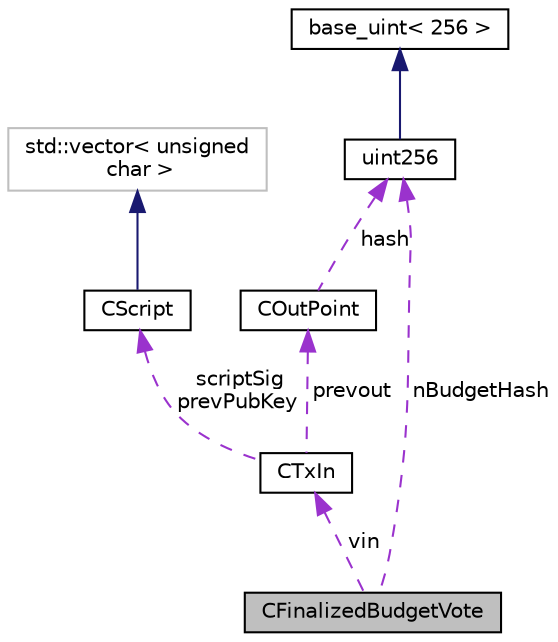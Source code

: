digraph "CFinalizedBudgetVote"
{
  edge [fontname="Helvetica",fontsize="10",labelfontname="Helvetica",labelfontsize="10"];
  node [fontname="Helvetica",fontsize="10",shape=record];
  Node1 [label="CFinalizedBudgetVote",height=0.2,width=0.4,color="black", fillcolor="grey75", style="filled", fontcolor="black"];
  Node2 -> Node1 [dir="back",color="darkorchid3",fontsize="10",style="dashed",label=" vin" ,fontname="Helvetica"];
  Node2 [label="CTxIn",height=0.2,width=0.4,color="black", fillcolor="white", style="filled",URL="$class_c_tx_in.html",tooltip="An input of a transaction. "];
  Node3 -> Node2 [dir="back",color="darkorchid3",fontsize="10",style="dashed",label=" scriptSig\nprevPubKey" ,fontname="Helvetica"];
  Node3 [label="CScript",height=0.2,width=0.4,color="black", fillcolor="white", style="filled",URL="$class_c_script.html",tooltip="Serialized script, used inside transaction inputs and outputs. "];
  Node4 -> Node3 [dir="back",color="midnightblue",fontsize="10",style="solid",fontname="Helvetica"];
  Node4 [label="std::vector\< unsigned\l char \>",height=0.2,width=0.4,color="grey75", fillcolor="white", style="filled"];
  Node5 -> Node2 [dir="back",color="darkorchid3",fontsize="10",style="dashed",label=" prevout" ,fontname="Helvetica"];
  Node5 [label="COutPoint",height=0.2,width=0.4,color="black", fillcolor="white", style="filled",URL="$class_c_out_point.html",tooltip="An outpoint - a combination of a transaction hash and an index n into its vout. "];
  Node6 -> Node5 [dir="back",color="darkorchid3",fontsize="10",style="dashed",label=" hash" ,fontname="Helvetica"];
  Node6 [label="uint256",height=0.2,width=0.4,color="black", fillcolor="white", style="filled",URL="$classuint256.html",tooltip="256-bit unsigned big integer. "];
  Node7 -> Node6 [dir="back",color="midnightblue",fontsize="10",style="solid",fontname="Helvetica"];
  Node7 [label="base_uint\< 256 \>",height=0.2,width=0.4,color="black", fillcolor="white", style="filled",URL="$classbase__uint.html"];
  Node6 -> Node1 [dir="back",color="darkorchid3",fontsize="10",style="dashed",label=" nBudgetHash" ,fontname="Helvetica"];
}

